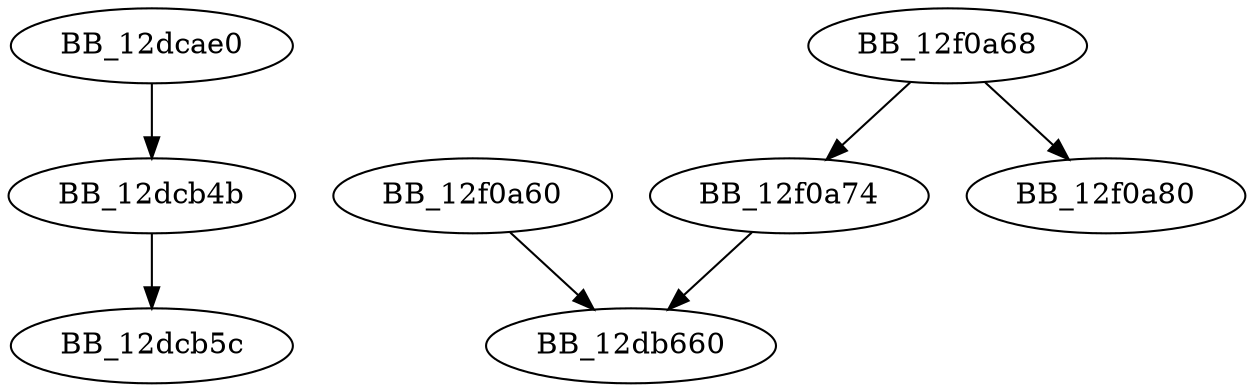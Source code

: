 DiGraph sub_12DCAE0{
BB_12dcae0->BB_12dcb4b
BB_12dcb4b->BB_12dcb5c
BB_12f0a60->BB_12db660
BB_12f0a68->BB_12f0a74
BB_12f0a68->BB_12f0a80
BB_12f0a74->BB_12db660
}
